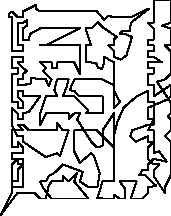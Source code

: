 unitsize(0.001cm);
// 59934.7
draw((200,400)--(0,0));
draw((0,0)--(300,400));
draw((300,400)--(400,400));
draw((400,400)--(600,400));
draw((600,400)--(700,300));
draw((700,300)--(800,300));
draw((800,300)--(850,520));
draw((850,520)--(900,600));
draw((900,600)--(1000,600));
draw((1000,600)--(1100,600));
draw((1100,600)--(1100,700));
draw((1100,700)--(1200,600));
draw((1200,600)--(1300,700));
draw((1300,700)--(1350,750));
draw((1350,750)--(1300,600));
draw((1300,600)--(1550,300));
draw((1550,300)--(1400,300));
draw((1400,300)--(1300,300));
draw((1300,300)--(1200,300));
draw((1200,300)--(1100,300));
draw((1100,300)--(1000,300));
draw((1000,300)--(900,300));
draw((900,300)--(750,490));
draw((750,490)--(700,600));
draw((700,600)--(800,600));
draw((800,600)--(850,700));
draw((850,700)--(939,740));
draw((939,740)--(1100,900));
draw((1100,900)--(1450,770));
draw((1450,770)--(1400,600));
draw((1400,600)--(1550,500));
draw((1550,500)--(1710,510));
draw((1710,510)--(1750,750));
draw((1750,750)--(1650,1050));
draw((1650,1050)--(1600,1100));
draw((1600,1100)--(1400,930));
draw((1400,930)--(1300,1130));
draw((1300,1130)--(1300,1500));
draw((1300,1500)--(1400,1500));
draw((1400,1500)--(1500,1500));
draw((1500,1500)--(1600,1500));
draw((1600,1500)--(1700,1500));
draw((1700,1500)--(2000,1200));
draw((2000,1200)--(2000,1300));
draw((2000,1300)--(2000,1400));
draw((2000,1400)--(2060,1650));
draw((2060,1650)--(2170,1900));
draw((2170,1900)--(2400,2100));
draw((2400,2100)--(2600,2200));
draw((2600,2200)--(2600,2100));
draw((2600,2100)--(2600,2000));
draw((2600,2000)--(2700,2000));
draw((2700,2000)--(2700,1900));
draw((2700,1900)--(2700,1800));
draw((2700,1800)--(2700,1600));
draw((2700,1600)--(2600,1600));
draw((2600,1600)--(2320,1500));
draw((2320,1500)--(2290,1400));
draw((2290,1400)--(2390,1300));
draw((2390,1300)--(2600,1400));
draw((2600,1400)--(2600,1300));
draw((2600,1300)--(2700,1300));
draw((2700,1300)--(2600,1200));
draw((2600,1200)--(2600,1100));
draw((2600,1100)--(2600,1000));
draw((2600,1000)--(2700,900));
draw((2700,900)--(2800,900));
draw((2800,900)--(2700,800));
draw((2700,800)--(2700,700));
draw((2700,700)--(2900,400));
draw((2900,400)--(2900,500));
draw((2900,500)--(3000,700));
draw((3000,700)--(3000,800));
draw((3000,800)--(3000,900));
draw((3000,900)--(3000,1000));
draw((3000,1000)--(3000,1100));
draw((3000,1100)--(3000,1200));
draw((3000,1200)--(3000,1300));
draw((3000,1300)--(2900,1400));
draw((2900,1400)--(3000,1500));
draw((3000,1500)--(3000,1600));
draw((3000,1600)--(3000,1700));
draw((3000,1700)--(2950,1750));
draw((2950,1750)--(3000,1800));
draw((3000,1800)--(3000,1900));
draw((3000,1900)--(3000,2000));
draw((3000,2000)--(2760,2360));
draw((2760,2360)--(2900,2400));
draw((2900,2400)--(3000,2500));
draw((3000,2500)--(3000,2600));
draw((3000,2600)--(3000,2700));
draw((3000,2700)--(3000,2800));
draw((3000,2800)--(3000,2900));
draw((3000,2900)--(2900,3000));
draw((2900,3000)--(3000,3000));
draw((3000,3000)--(3000,3100));
draw((3000,3100)--(3000,3200));
draw((3000,3200)--(3000,3300));
draw((3000,3300)--(2850,3350));
draw((2850,3350)--(3000,3400));
draw((3000,3400)--(3000,3500));
draw((3000,3500)--(3000,3600));
draw((3000,3600)--(3000,3700));
draw((3000,3700)--(3000,3800));
draw((3000,3800)--(2700,3800));
draw((2700,3800)--(2700,3700));
draw((2700,3700)--(2700,3600));
draw((2700,3600)--(2700,3500));
draw((2700,3500)--(2700,3400));
draw((2700,3400)--(2600,3400));
draw((2600,3400)--(2700,3300));
draw((2700,3300)--(2700,3200));
draw((2700,3200)--(2700,3100));
draw((2700,3100)--(2600,3100));
draw((2600,3100)--(2600,3000));
draw((2600,3000)--(2700,3000));
draw((2700,3000)--(2700,2900));
draw((2700,2900)--(2600,2900));
draw((2600,2900)--(2600,2800));
draw((2600,2800)--(2700,2800));
draw((2700,2800)--(2850,2700));
draw((2850,2700)--(2700,2700));
draw((2700,2700)--(2600,2700));
draw((2600,2700)--(2600,2600));
draw((2600,2600)--(2700,2600));
draw((2700,2600)--(2700,2500));
draw((2700,2500)--(2600,2500));
draw((2600,2500)--(2600,2400));
draw((2600,2400)--(2600,2300));
draw((2600,2300)--(2700,2300));
draw((2700,2300)--(2700,2200));
draw((2700,2200)--(2700,2100));
draw((2700,2100)--(2850,2200));
draw((2850,2200)--(3000,2300));
draw((3000,2300)--(3000,2200));
draw((3000,2200)--(3000,2100));
draw((3000,2100)--(2950,2050));
draw((2950,2050)--(2600,1900));
draw((2600,1900)--(2600,1800));
draw((2600,1800)--(2600,1700));
draw((2600,1700)--(2700,1700));
draw((2700,1700)--(2600,1500));
draw((2600,1500)--(2700,1500));
draw((2700,1500)--(2700,1400));
draw((2700,1400)--(2700,1200));
draw((2700,1200)--(2700,1100));
draw((2700,1100)--(2800,1130));
draw((2800,1130)--(2930,950));
draw((2930,950)--(2700,1000));
draw((2700,1000)--(2600,900));
draw((2600,900)--(2600,800));
draw((2600,800)--(2500,800));
draw((2500,800)--(2450,710));
draw((2450,710)--(2550,710));
draw((2550,710)--(2750,520));
draw((2750,520)--(2600,500));
draw((2600,500)--(2600,400));
draw((2600,400)--(2500,300));
draw((2500,300)--(2400,300));
draw((2400,300)--(2300,300));
draw((2300,300)--(2400,600));
draw((2400,600)--(2300,600));
draw((2300,600)--(2200,600));
draw((2200,600)--(2100,600));
draw((2100,600)--(2200,469));
draw((2200,469)--(2200,300));
draw((2200,300)--(2100,300));
draw((2100,300)--(2000,370));
draw((2000,370)--(2000,300));
draw((2000,300)--(1900,300));
draw((1900,300)--(1800,300));
draw((1800,300)--(1710,310));
draw((1710,310)--(1800,600));
draw((1800,600)--(1900,600));
draw((1900,600)--(2000,600));
draw((2000,600)--(2000,800));
draw((2000,800)--(2000,900));
draw((2000,900)--(2000,1000));
draw((2000,1000)--(2000,1100));
draw((2000,1100)--(2000,1500));
draw((2000,1500)--(2000,1600));
draw((2000,1600)--(2000,1700));
draw((2000,1700)--(2000,1800));
draw((2000,1800)--(1800,1500));
draw((1800,1500)--(1800,1230));
draw((1800,1230)--(1700,1200));
draw((1700,1200)--(1600,1300));
draw((1600,1300)--(1350,1700));
draw((1350,1700)--(1400,1800));
draw((1400,1800)--(1300,1800));
draw((1300,1800)--(1200,1700));
draw((1200,1700)--(1200,1800));
draw((1200,1800)--(1100,1800));
draw((1100,1800)--(1000,1800));
draw((1000,1800)--(900,1800));
draw((900,1800)--(800,1800));
draw((800,1800)--(700,1600));
draw((700,1600)--(700,1800));
draw((700,1800)--(800,2100));
draw((800,2100)--(900,2100));
draw((900,2100)--(1000,2100));
draw((1000,2100)--(950,2220));
draw((950,2220)--(1000,2400));
draw((1000,2400)--(1100,2400));
draw((1100,2400)--(1200,2400));
draw((1200,2400)--(1170,2280));
draw((1170,2280)--(1100,2100));
draw((1100,2100)--(1200,2100));
draw((1200,2100)--(1300,2100));
draw((1300,2100)--(1400,2000));
draw((1400,2000)--(1500,1900));
draw((1500,1900)--(1550,1850));
draw((1550,1850)--(1500,1800));
draw((1500,1800)--(1600,1800));
draw((1600,1800)--(1700,1800));
draw((1700,1800)--(1800,1800));
draw((1800,1800)--(1800,2100));
draw((1800,2100)--(1700,2100));
draw((1700,2100)--(1600,2100));
draw((1600,2100)--(1500,2100));
draw((1500,2100)--(1400,2100));
draw((1400,2100)--(1350,2140));
draw((1350,2140)--(1300,2200));
draw((1300,2200)--(1220,2210));
draw((1220,2210)--(1300,2400));
draw((1300,2400)--(1400,2400));
draw((1400,2400)--(1500,2400));
draw((1500,2400)--(1600,2400));
draw((1600,2400)--(1700,2400));
draw((1700,2400)--(1800,2400));
draw((1800,2400)--(2000,2300));
draw((2000,2300)--(2000,2100));
draw((2000,2100)--(2000,2000));
draw((2000,2000)--(2000,1900));
draw((2000,1900)--(2110,2000));
draw((2110,2000)--(2000,2200));
draw((2000,2200)--(2000,2400));
draw((2000,2400)--(2000,2500));
draw((2000,2500)--(2000,2600));
draw((2000,2600)--(2000,2700));
draw((2000,2700)--(1829,2800));
draw((1829,2800)--(1829,2700));
draw((1829,2700)--(1790,2580));
draw((1790,2580)--(1720,2610));
draw((1720,2610)--(1690,2680));
draw((1690,2680)--(1600,2700));
draw((1600,2700)--(1500,2700));
draw((1500,2700)--(1500,2800));
draw((1500,2800)--(1500,2860));
draw((1500,2860)--(1500,3000));
draw((1500,3000)--(1600,3000));
draw((1600,3000)--(1500,3300));
draw((1500,3300)--(1600,3300));
draw((1600,3300)--(1720,3409));
draw((1720,3409)--(1790,3330));
draw((1790,3330)--(2050,3150));
draw((2050,3150)--(2000,3100));
draw((2000,3100)--(2000,3000));
draw((2000,3000)--(1900,3000));
draw((1900,3000)--(2000,2900));
draw((2000,2900)--(2000,2800));
draw((2000,2800)--(2120,2750));
draw((2120,2750)--(2220,2820));
draw((2220,2820)--(2320,3150));
draw((2320,3150)--(2200,3200));
draw((2200,3200)--(2100,3200));
draw((2100,3200)--(2150,3250));
draw((2150,3250)--(2280,3250));
draw((2280,3250)--(2300,3400));
draw((2300,3400)--(2620,3650));
draw((2620,3650)--(2300,3500));
draw((2300,3500)--(2000,3500));
draw((2000,3500)--(1900,3520));
draw((1900,3520)--(1829,3450));
draw((1829,3450)--(1700,3600));
draw((1700,3600)--(1600,3600));
draw((1600,3600)--(1500,3600));
draw((1500,3600)--(1400,3600));
draw((1400,3600)--(1300,3600));
draw((1300,3600)--(1200,3600));
draw((1200,3600)--(1100,3600));
draw((1100,3600)--(1000,3600));
draw((1000,3600)--(900,3600));
draw((900,3600)--(800,3600));
draw((800,3600)--(700,3600));
draw((700,3600)--(620,3650));
draw((620,3650)--(620,3709));
draw((620,3709)--(400,3600));
draw((400,3600)--(400,3500));
draw((400,3500)--(300,3500));
draw((300,3500)--(200,3600));
draw((200,3600)--(150,3550));
draw((150,3550)--(150,3500));
draw((150,3500)--(200,3500));
draw((200,3500)--(200,3400));
draw((200,3400)--(200,3300));
draw((200,3300)--(200,3200));
draw((200,3200)--(200,3100));
draw((200,3100)--(200,3000));
draw((200,3000)--(200,2900));
draw((200,2900)--(300,2900));
draw((300,2900)--(400,2900));
draw((400,2900)--(400,3000));
draw((400,3000)--(300,3000));
draw((300,3000)--(300,3100));
draw((300,3100)--(300,3200));
draw((300,3200)--(300,3300));
draw((300,3300)--(300,3400));
draw((300,3400)--(400,3400));
draw((400,3400)--(469,3450));
draw((469,3450)--(469,3350));
draw((469,3350)--(400,3300));
draw((400,3300)--(400,3200));
draw((400,3200)--(400,3100));
draw((400,3100)--(500,3100));
draw((500,3100)--(520,3200));
draw((520,3200)--(700,3300));
draw((700,3300)--(800,3300));
draw((800,3300)--(900,3300));
draw((900,3300)--(1000,3300));
draw((1000,3300)--(1100,3300));
draw((1100,3300)--(1200,3300));
draw((1200,3300)--(1300,3300));
draw((1300,3300)--(1400,3300));
draw((1400,3300)--(800,3000));
draw((800,3000)--(700,3000));
draw((700,3000)--(900,3000));
draw((900,3000)--(1000,3000));
draw((1000,3000)--(1100,3000));
draw((1100,3000)--(1200,3000));
draw((1200,3000)--(1300,3000));
draw((1300,3000)--(1400,3000));
draw((1400,3000)--(1400,2900));
draw((1400,2900)--(1400,2820));
draw((1400,2820)--(1400,2700));
draw((1400,2700)--(1400,2500));
draw((1400,2500)--(1300,2700));
draw((1300,2700)--(1200,2700));
draw((1200,2700)--(1100,2700));
draw((1100,2700)--(1000,2700));
draw((1000,2700)--(1000,2600));
draw((1000,2600)--(910,2600));
draw((910,2600)--(900,2700));
draw((900,2700)--(800,2700));
draw((800,2700)--(700,2700));
draw((700,2700)--(800,2600));
draw((800,2600)--(750,2550));
draw((750,2550)--(900,2400));
draw((900,2400)--(850,2280));
draw((850,2280)--(800,2400));
draw((800,2400)--(700,2400));
draw((700,2400)--(540,2430));
draw((540,2430)--(540,2330));
draw((540,2330)--(400,2300));
draw((400,2300)--(300,2300));
draw((300,2300)--(300,2400));
draw((300,2400)--(400,2400));
draw((400,2400)--(400,2500));
draw((400,2500)--(469,2550));
draw((469,2550)--(400,2600));
draw((400,2600)--(300,2700));
draw((300,2700)--(400,2700));
draw((400,2700)--(400,2800));
draw((400,2800)--(300,2800));
draw((300,2800)--(200,2800));
draw((200,2800)--(200,2700));
draw((200,2700)--(200,2600));
draw((200,2600)--(300,2600));
draw((300,2600)--(300,2500));
draw((300,2500)--(200,2500));
draw((200,2500)--(200,2400));
draw((200,2400)--(200,2300));
draw((200,2300)--(200,2200));
draw((200,2200)--(200,2100));
draw((200,2100)--(200,2000));
draw((200,2000)--(300,2000));
draw((300,2000)--(300,1900));
draw((300,1900)--(400,1900));
draw((400,1900)--(400,2000));
draw((400,2000)--(300,2100));
draw((300,2100)--(300,2200));
draw((300,2200)--(400,2200));
draw((400,2200)--(400,2100));
draw((400,2100)--(530,2100));
draw((530,2100)--(700,2100));
draw((700,2100)--(500,1829));
draw((500,1829)--(400,1800));
draw((400,1800)--(400,1700));
draw((400,1700)--(300,1700));
draw((300,1700)--(300,1800));
draw((300,1800)--(200,1900));
draw((200,1900)--(200,1800));
draw((200,1800)--(200,1700));
draw((200,1700)--(200,1600));
draw((200,1600)--(300,1400));
draw((300,1400)--(400,1400));
draw((400,1400)--(400,1300));
draw((400,1300)--(800,1030));
draw((800,1030)--(1000,1100));
draw((1000,1100)--(1050,1050));
draw((1050,1050)--(1150,1350));
draw((1150,1350)--(1200,1500));
draw((1200,1500)--(1100,1500));
draw((1100,1500)--(1000,1629));
draw((1000,1629)--(1000,1500));
draw((1000,1500)--(900,1500));
draw((900,1500)--(800,1500));
draw((800,1500)--(700,1500));
draw((700,1500)--(500,1500));
draw((500,1500)--(400,1600));
draw((400,1600)--(300,1600));
draw((300,1600)--(400,1500));
draw((400,1500)--(300,1500));
draw((300,1500)--(200,1500));
draw((200,1500)--(200,1400));
draw((200,1400)--(200,1300));
draw((200,1300)--(200,1200));
draw((200,1200)--(300,1200));
draw((300,1200)--(300,1300));
draw((300,1300)--(400,1200));
draw((400,1200)--(400,1100));
draw((400,1100)--(300,1100));
draw((300,1100)--(200,1100));
draw((200,1100)--(200,1000));
draw((200,1000)--(400,1000));
draw((400,1000)--(400,800));
draw((400,800)--(400,700));
draw((400,700)--(400,600));
draw((400,600)--(400,500));
draw((400,500)--(300,500));
draw((300,500)--(200,500));
draw((200,500)--(200,600));
draw((200,600)--(300,600));
draw((300,600)--(300,700));
draw((300,700)--(300,800));
draw((300,800)--(400,900));
draw((400,900)--(300,900));
draw((300,900)--(300,1000));
draw((300,1000)--(200,900));
draw((200,900)--(200,800));
draw((200,800)--(200,700));
draw((200,700)--(200,400));
